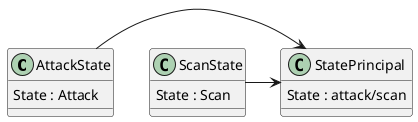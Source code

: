 @startuml
AttackState -> StatePrincipal
ScanState-> StatePrincipal

StatePrincipal : State : attack/scan
AttackState : State : Attack
ScanState : State : Scan

@enduml

@startuml
SpecialAgent-> StateMachine: doAction()
StateMachine--> State : doAction()
State --> ScanState : doAction()
ScanState --> State : setState(Patrol)
State --> StateMachine: doAction()
StateMachine--> SpecialAgent: doAction(Patrol)

SpecialAgent-> StateMachine: doAction()
StateMachine--> State : doAction()
State --> AttackState :doAction()
AttackState --> State : setState(Attack)
State --> StateMachine: doAction()
StateMachine--> SpecialAgent: doAction (Attack)

@enduml


@startuml
participant main.py
participant SpecialAgent
participant Agent
participant StateMachine
participant State
participant ScanState
participant AttackState

main.py -> SpecialAgent : Instanciation spécial d'un agent
SpecialAgent -> Agent: Instanciation Agent
SpecialAgent -> StateMachine: Instancier StateMachine
StateMachine -> SpecialAgent: affectation de l'instance dans attribute fsm de l'agent
SpecialAgent -> StateMachine: Set fsm à état initial self.__fsm.setState(ScanState(...))
StateMachine -> ScanState: instancier ScanState
ScanState -> State: Instancier State via super()\n dans constructeur de ScanState
SpecialAgent -> main.py: affectation de l'instance dans agent
ScanState -> StateMachine: Affectation actualState de stateMachine

main.py -> Agent: Appel Agent.update()
Agent -> SpecialAgent: Appel self.onUpdate()
SpecialAgent -> StateMachine: self.__fsm.doAction()
StateMachine -> State: self.__actualState.doAction()
State -> ScanState: doAction()
ScanState -> ScanState: Regarde si ennemi\nsi non déplacer en ronde\nsi oui changer état
ScanState -> StateMachine: setState(AttackState(...)) sur StateMachine

main.py -> Agent: Appel Agent.update()
Agent -> SpecialAgent: Appel self.onUpdate()
SpecialAgent -> StateMachine: self.__fsm.doAction()
StateMachine -> State: self.__actualState.doAction()
State -> ScanState: doAction()
AttackState -> AttackState : Regarde si ennemi\nsi non déplacer en ronde\nsi oui changer état
AttackState -> StateMachine: setState(ScanState(...)) sur StateMachine


@enduml